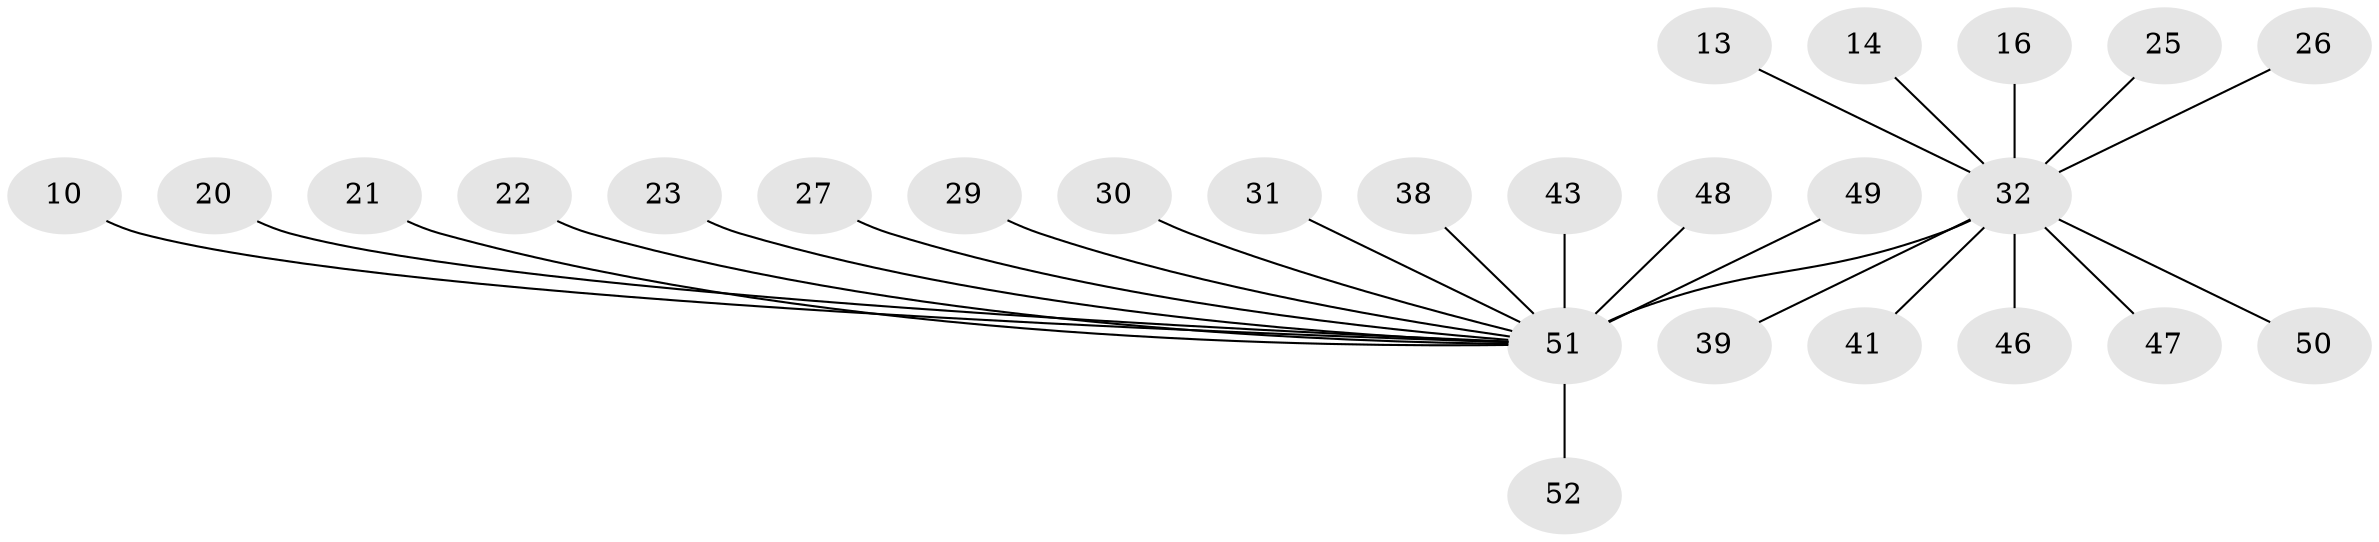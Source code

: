 // original degree distribution, {9: 0.019230769230769232, 3: 0.09615384615384616, 6: 0.057692307692307696, 5: 0.057692307692307696, 10: 0.019230769230769232, 2: 0.1346153846153846, 4: 0.057692307692307696, 1: 0.5576923076923077}
// Generated by graph-tools (version 1.1) at 2025/55/03/09/25 04:55:11]
// undirected, 26 vertices, 25 edges
graph export_dot {
graph [start="1"]
  node [color=gray90,style=filled];
  10;
  13;
  14;
  16;
  20;
  21;
  22;
  23;
  25;
  26;
  27;
  29;
  30;
  31;
  32 [super="+8"];
  38;
  39;
  41 [super="+37"];
  43 [super="+33"];
  46 [super="+42"];
  47;
  48 [super="+24"];
  49 [super="+17+28+45"];
  50;
  51 [super="+18+44+6+7+36"];
  52;
  10 -- 51 [weight=2];
  13 -- 32;
  14 -- 32;
  16 -- 32;
  20 -- 51;
  21 -- 51;
  22 -- 51;
  23 -- 51;
  25 -- 32;
  26 -- 32;
  27 -- 51;
  29 -- 51;
  30 -- 51;
  31 -- 51;
  32 -- 39;
  32 -- 41;
  32 -- 47;
  32 -- 46;
  32 -- 50;
  32 -- 51 [weight=9];
  38 -- 51;
  43 -- 51;
  48 -- 51;
  49 -- 51;
  51 -- 52 [weight=2];
}
